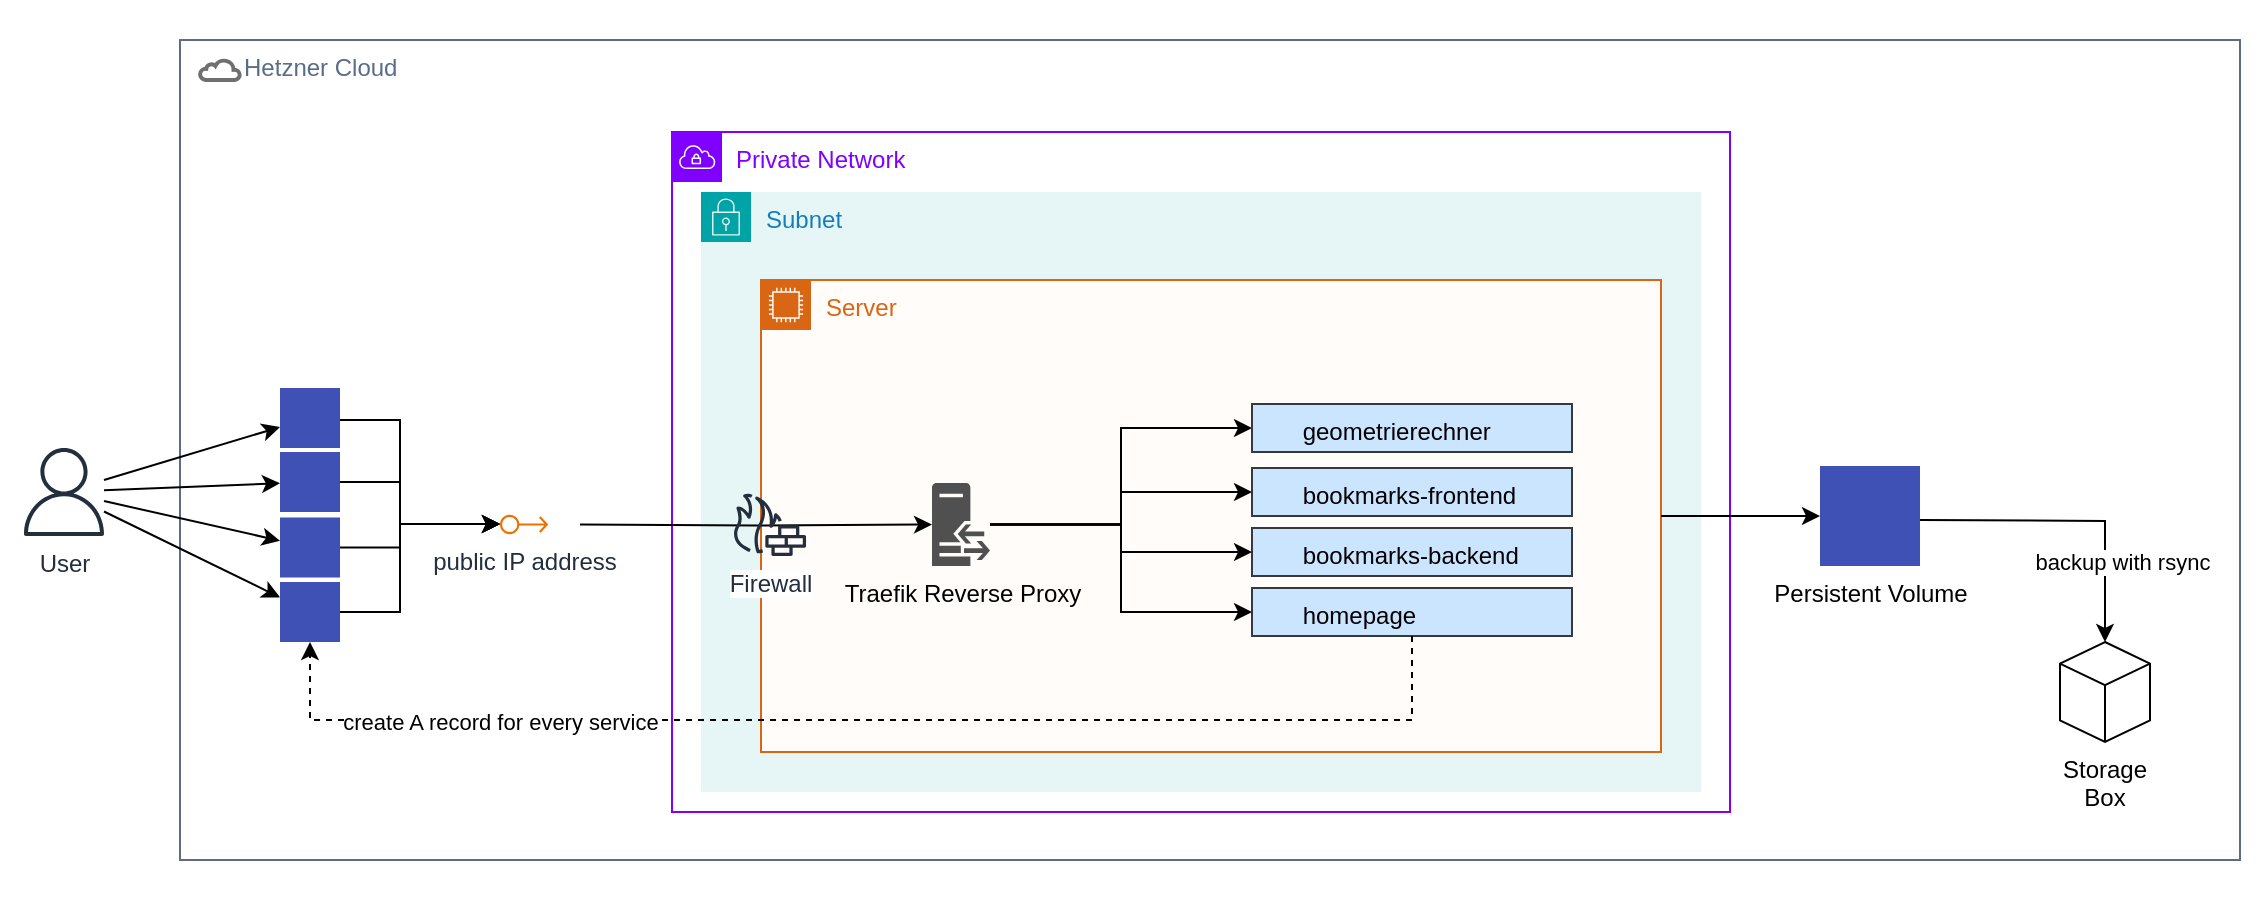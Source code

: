 <mxfile version="28.1.1">
  <diagram name="Page-1" id="2imwP-zkVOyZlrk1iVY8">
    <mxGraphModel dx="1406" dy="796" grid="1" gridSize="10" guides="1" tooltips="1" connect="1" arrows="1" fold="1" page="1" pageScale="1" pageWidth="850" pageHeight="1100" math="0" shadow="0">
      <root>
        <mxCell id="0" />
        <mxCell id="1" parent="0" />
        <mxCell id="xspWoxs1uRCUDUZxLF-f-118" value="" style="rounded=0;whiteSpace=wrap;html=1;strokeColor=none;" vertex="1" parent="1">
          <mxGeometry x="30" y="320" width="1130" height="450" as="geometry" />
        </mxCell>
        <mxCell id="xspWoxs1uRCUDUZxLF-f-41" value="&amp;nbsp; &amp;nbsp; &amp;nbsp; &amp;nbsp; &amp;nbsp;&lt;font&gt;Hetzner Cloud&lt;/font&gt;" style="fillColor=default;strokeColor=light-dark(#5A6C86,#DFDFDF);verticalAlign=top;fontStyle=0;fontColor=#5A6C86;whiteSpace=wrap;html=1;strokeWidth=1;align=left;" vertex="1" parent="1">
          <mxGeometry x="120" y="340" width="1030" height="410" as="geometry" />
        </mxCell>
        <mxCell id="xspWoxs1uRCUDUZxLF-f-84" value="Private Network" style="sketch=0;outlineConnect=0;gradientColor=none;html=1;whiteSpace=wrap;fontSize=12;fontStyle=0;shape=mxgraph.aws4.group;grIcon=mxgraph.aws4.group_vpc;strokeColor=#7F00FF;fillColor=none;verticalAlign=top;align=left;spacingLeft=30;fontColor=#7F00FF;dashed=0;" vertex="1" parent="1">
          <mxGeometry x="366" y="386" width="529" height="340" as="geometry" />
        </mxCell>
        <mxCell id="xspWoxs1uRCUDUZxLF-f-86" value="Subnet" style="points=[[0,0],[0.25,0],[0.5,0],[0.75,0],[1,0],[1,0.25],[1,0.5],[1,0.75],[1,1],[0.75,1],[0.5,1],[0.25,1],[0,1],[0,0.75],[0,0.5],[0,0.25]];outlineConnect=0;gradientColor=none;html=1;whiteSpace=wrap;fontSize=12;fontStyle=0;container=1;pointerEvents=0;collapsible=0;recursiveResize=0;shape=mxgraph.aws4.group;grIcon=mxgraph.aws4.group_security_group;grStroke=0;strokeColor=#00A4A6;fillColor=#E6F6F7;verticalAlign=top;align=left;spacingLeft=30;fontColor=#147EBA;dashed=0;" vertex="1" parent="1">
          <mxGeometry x="380.5" y="416" width="500" height="300" as="geometry" />
        </mxCell>
        <mxCell id="xspWoxs1uRCUDUZxLF-f-88" value="Server" style="points=[[0,0],[0.25,0],[0.5,0],[0.75,0],[1,0],[1,0.25],[1,0.5],[1,0.75],[1,1],[0.75,1],[0.5,1],[0.25,1],[0,1],[0,0.75],[0,0.5],[0,0.25]];outlineConnect=0;gradientColor=none;html=1;whiteSpace=wrap;fontSize=12;fontStyle=0;container=1;pointerEvents=0;collapsible=0;recursiveResize=0;shape=mxgraph.aws4.group;grIcon=mxgraph.aws4.group_ec2_instance_contents;strokeColor=#D86613;fillColor=light-dark(#FFFCFA,#FFFCFA);verticalAlign=top;align=left;spacingLeft=30;fontColor=#D86613;dashed=0;" vertex="1" parent="xspWoxs1uRCUDUZxLF-f-86">
          <mxGeometry x="30" y="44" width="450" height="236" as="geometry" />
        </mxCell>
        <mxCell id="xspWoxs1uRCUDUZxLF-f-32" value="User" style="sketch=0;outlineConnect=0;fontColor=#232F3E;gradientColor=none;fillColor=#232F3D;strokeColor=none;dashed=0;verticalLabelPosition=bottom;verticalAlign=top;align=center;html=1;fontSize=12;fontStyle=0;aspect=fixed;pointerEvents=1;shape=mxgraph.aws4.user;" vertex="1" parent="1">
          <mxGeometry x="40" y="544" width="44" height="44" as="geometry" />
        </mxCell>
        <mxCell id="xspWoxs1uRCUDUZxLF-f-68" style="edgeStyle=orthogonalEdgeStyle;rounded=0;orthogonalLoop=1;jettySize=auto;html=1;" edge="1" parent="1" source="xspWoxs1uRCUDUZxLF-f-88" target="xspWoxs1uRCUDUZxLF-f-67">
          <mxGeometry relative="1" as="geometry">
            <mxPoint x="500" y="736" as="sourcePoint" />
            <Array as="points" />
          </mxGeometry>
        </mxCell>
        <mxCell id="xspWoxs1uRCUDUZxLF-f-43" value="Storage Box" style="html=1;whiteSpace=wrap;shape=isoCube2;backgroundOutline=1;isoAngle=15;align=center;labelPosition=center;verticalLabelPosition=bottom;verticalAlign=top;" vertex="1" parent="1">
          <mxGeometry x="1060" y="641" width="45" height="50" as="geometry" />
        </mxCell>
        <mxCell id="xspWoxs1uRCUDUZxLF-f-63" style="edgeStyle=orthogonalEdgeStyle;rounded=0;orthogonalLoop=1;jettySize=auto;html=1;entryX=0;entryY=0.5;entryDx=0;entryDy=0;" edge="1" parent="1" source="xspWoxs1uRCUDUZxLF-f-46" target="xspWoxs1uRCUDUZxLF-f-47">
          <mxGeometry relative="1" as="geometry" />
        </mxCell>
        <mxCell id="xspWoxs1uRCUDUZxLF-f-46" value="Traefik Reverse Proxy" style="sketch=0;pointerEvents=1;shadow=0;dashed=0;html=1;strokeColor=none;fillColor=#505050;labelPosition=center;verticalLabelPosition=bottom;verticalAlign=top;outlineConnect=0;align=center;shape=mxgraph.office.servers.reverse_proxy;" vertex="1" parent="1">
          <mxGeometry x="496" y="561.5" width="29" height="41.5" as="geometry" />
        </mxCell>
        <mxCell id="xspWoxs1uRCUDUZxLF-f-49" value="" style="group;align=left;" vertex="1" connectable="0" parent="1">
          <mxGeometry x="656" y="522" width="160" height="24" as="geometry" />
        </mxCell>
        <mxCell id="xspWoxs1uRCUDUZxLF-f-47" value="&lt;span style=&quot;line-height: 70%;&quot;&gt;&amp;nbsp; &amp;nbsp; &amp;nbsp; &amp;nbsp;geometrierechner&lt;/span&gt;" style="fillColor=#cce5ff;strokeColor=#36393d;verticalAlign=top;fontStyle=0;whiteSpace=wrap;html=1;align=left;" vertex="1" parent="xspWoxs1uRCUDUZxLF-f-49">
          <mxGeometry width="160" height="24" as="geometry" />
        </mxCell>
        <mxCell id="xspWoxs1uRCUDUZxLF-f-48" value="" style="shape=image;html=1;verticalAlign=top;verticalLabelPosition=bottom;labelBackgroundColor=#ffffff;imageAspect=0;aspect=fixed;image=https://icons.diagrams.net/icon-cache1/Unicons_Line_vol_3-2965/docker-1335.svg" vertex="1" parent="xspWoxs1uRCUDUZxLF-f-49">
          <mxGeometry width="24" height="24" as="geometry" />
        </mxCell>
        <mxCell id="xspWoxs1uRCUDUZxLF-f-54" value="" style="group;align=left;" vertex="1" connectable="0" parent="1">
          <mxGeometry x="656" y="554" width="160" height="24" as="geometry" />
        </mxCell>
        <mxCell id="xspWoxs1uRCUDUZxLF-f-55" value="&lt;span style=&quot;line-height: 70%;&quot;&gt;&amp;nbsp; &amp;nbsp; &amp;nbsp; &amp;nbsp;bookmarks-frontend&lt;/span&gt;" style="fillColor=#cce5ff;strokeColor=#36393d;verticalAlign=top;fontStyle=0;whiteSpace=wrap;html=1;align=left;" vertex="1" parent="xspWoxs1uRCUDUZxLF-f-54">
          <mxGeometry width="160" height="24" as="geometry" />
        </mxCell>
        <mxCell id="xspWoxs1uRCUDUZxLF-f-56" value="" style="shape=image;html=1;verticalAlign=top;verticalLabelPosition=bottom;labelBackgroundColor=#ffffff;imageAspect=0;aspect=fixed;image=https://icons.diagrams.net/icon-cache1/Unicons_Line_vol_3-2965/docker-1335.svg" vertex="1" parent="xspWoxs1uRCUDUZxLF-f-54">
          <mxGeometry width="24" height="24" as="geometry" />
        </mxCell>
        <mxCell id="xspWoxs1uRCUDUZxLF-f-57" value="" style="group;align=left;" vertex="1" connectable="0" parent="1">
          <mxGeometry x="656" y="584" width="160" height="24" as="geometry" />
        </mxCell>
        <mxCell id="xspWoxs1uRCUDUZxLF-f-58" value="&lt;span style=&quot;line-height: 70%;&quot;&gt;&amp;nbsp; &amp;nbsp; &amp;nbsp; &amp;nbsp;bookmarks-backend&lt;/span&gt;" style="fillColor=#cce5ff;strokeColor=#36393d;verticalAlign=top;fontStyle=0;whiteSpace=wrap;html=1;align=left;" vertex="1" parent="xspWoxs1uRCUDUZxLF-f-57">
          <mxGeometry width="160" height="24" as="geometry" />
        </mxCell>
        <mxCell id="xspWoxs1uRCUDUZxLF-f-59" value="" style="shape=image;html=1;verticalAlign=top;verticalLabelPosition=bottom;labelBackgroundColor=#ffffff;imageAspect=0;aspect=fixed;image=https://icons.diagrams.net/icon-cache1/Unicons_Line_vol_3-2965/docker-1335.svg" vertex="1" parent="xspWoxs1uRCUDUZxLF-f-57">
          <mxGeometry width="24" height="24" as="geometry" />
        </mxCell>
        <mxCell id="xspWoxs1uRCUDUZxLF-f-60" value="" style="group;align=left;" vertex="1" connectable="0" parent="1">
          <mxGeometry x="656" y="614" width="160" height="24" as="geometry" />
        </mxCell>
        <mxCell id="xspWoxs1uRCUDUZxLF-f-61" value="&lt;span style=&quot;line-height: 70%;&quot;&gt;&amp;nbsp; &amp;nbsp; &amp;nbsp; &amp;nbsp;homepage&lt;/span&gt;" style="fillColor=#cce5ff;strokeColor=#36393d;verticalAlign=top;fontStyle=0;whiteSpace=wrap;html=1;align=left;" vertex="1" parent="xspWoxs1uRCUDUZxLF-f-60">
          <mxGeometry width="160" height="24" as="geometry" />
        </mxCell>
        <mxCell id="xspWoxs1uRCUDUZxLF-f-62" value="" style="shape=image;html=1;verticalAlign=top;verticalLabelPosition=bottom;labelBackgroundColor=#ffffff;imageAspect=0;aspect=fixed;image=https://icons.diagrams.net/icon-cache1/Unicons_Line_vol_3-2965/docker-1335.svg" vertex="1" parent="xspWoxs1uRCUDUZxLF-f-60">
          <mxGeometry width="24" height="24" as="geometry" />
        </mxCell>
        <mxCell id="xspWoxs1uRCUDUZxLF-f-64" style="edgeStyle=orthogonalEdgeStyle;rounded=0;orthogonalLoop=1;jettySize=auto;html=1;entryX=0;entryY=0.5;entryDx=0;entryDy=0;" edge="1" parent="1" source="xspWoxs1uRCUDUZxLF-f-46" target="xspWoxs1uRCUDUZxLF-f-56">
          <mxGeometry relative="1" as="geometry" />
        </mxCell>
        <mxCell id="xspWoxs1uRCUDUZxLF-f-65" style="edgeStyle=orthogonalEdgeStyle;rounded=0;orthogonalLoop=1;jettySize=auto;html=1;" edge="1" parent="1" source="xspWoxs1uRCUDUZxLF-f-46" target="xspWoxs1uRCUDUZxLF-f-59">
          <mxGeometry relative="1" as="geometry" />
        </mxCell>
        <mxCell id="xspWoxs1uRCUDUZxLF-f-66" style="edgeStyle=orthogonalEdgeStyle;rounded=0;orthogonalLoop=1;jettySize=auto;html=1;entryX=0;entryY=0.5;entryDx=0;entryDy=0;" edge="1" parent="1" source="xspWoxs1uRCUDUZxLF-f-46" target="xspWoxs1uRCUDUZxLF-f-62">
          <mxGeometry relative="1" as="geometry" />
        </mxCell>
        <mxCell id="xspWoxs1uRCUDUZxLF-f-67" value="Persistent Volume" style="fillColor=#3F51B5;aspect=fixed;sketch=0;pointerEvents=1;shadow=0;dashed=0;html=1;strokeColor=none;labelPosition=center;verticalLabelPosition=bottom;outlineConnect=0;verticalAlign=top;align=center;shape=mxgraph.openstack.cinder_volume;" vertex="1" parent="1">
          <mxGeometry x="940" y="553" width="50" height="50" as="geometry" />
        </mxCell>
        <mxCell id="xspWoxs1uRCUDUZxLF-f-71" style="edgeStyle=orthogonalEdgeStyle;rounded=0;orthogonalLoop=1;jettySize=auto;html=1;" edge="1" parent="1" target="xspWoxs1uRCUDUZxLF-f-43">
          <mxGeometry relative="1" as="geometry">
            <mxPoint x="990" y="580" as="sourcePoint" />
            <mxPoint x="946.24" y="690" as="targetPoint" />
          </mxGeometry>
        </mxCell>
        <mxCell id="xspWoxs1uRCUDUZxLF-f-72" value="backup with rsync" style="edgeLabel;html=1;align=center;verticalAlign=middle;resizable=0;points=[];" vertex="1" connectable="0" parent="xspWoxs1uRCUDUZxLF-f-71">
          <mxGeometry x="0.25" y="2" relative="1" as="geometry">
            <mxPoint x="6" y="17" as="offset" />
          </mxGeometry>
        </mxCell>
        <mxCell id="xspWoxs1uRCUDUZxLF-f-73" value="" style="fillColor=#3F51B5;aspect=fixed;sketch=0;pointerEvents=1;shadow=0;dashed=0;html=1;strokeColor=none;labelPosition=center;verticalLabelPosition=bottom;outlineConnect=0;verticalAlign=top;align=center;shape=mxgraph.openstack.designate_recordset;" vertex="1" parent="1">
          <mxGeometry x="170" y="514" width="30" height="30" as="geometry" />
        </mxCell>
        <mxCell id="xspWoxs1uRCUDUZxLF-f-112" style="edgeStyle=orthogonalEdgeStyle;rounded=0;orthogonalLoop=1;jettySize=auto;html=1;" edge="1" parent="1" source="xspWoxs1uRCUDUZxLF-f-76" target="xspWoxs1uRCUDUZxLF-f-90">
          <mxGeometry relative="1" as="geometry">
            <Array as="points">
              <mxPoint x="230" y="561" />
              <mxPoint x="230" y="582" />
            </Array>
          </mxGeometry>
        </mxCell>
        <mxCell id="xspWoxs1uRCUDUZxLF-f-76" value="" style="fillColor=#3F51B5;aspect=fixed;sketch=0;pointerEvents=1;shadow=0;dashed=0;html=1;strokeColor=none;labelPosition=center;verticalLabelPosition=bottom;outlineConnect=0;verticalAlign=top;align=center;shape=mxgraph.openstack.designate_recordset;" vertex="1" parent="1">
          <mxGeometry x="170" y="546" width="30" height="30" as="geometry" />
        </mxCell>
        <mxCell id="xspWoxs1uRCUDUZxLF-f-78" value="" style="fillColor=#3F51B5;aspect=fixed;sketch=0;pointerEvents=1;shadow=0;dashed=0;html=1;strokeColor=none;labelPosition=center;verticalLabelPosition=bottom;outlineConnect=0;verticalAlign=top;align=center;shape=mxgraph.openstack.designate_recordset;" vertex="1" parent="1">
          <mxGeometry x="170" y="578.75" width="30" height="30" as="geometry" />
        </mxCell>
        <mxCell id="xspWoxs1uRCUDUZxLF-f-95" style="edgeStyle=orthogonalEdgeStyle;rounded=0;orthogonalLoop=1;jettySize=auto;html=1;" edge="1" parent="1" source="xspWoxs1uRCUDUZxLF-f-73" target="xspWoxs1uRCUDUZxLF-f-90">
          <mxGeometry relative="1" as="geometry">
            <Array as="points">
              <mxPoint x="230" y="530" />
              <mxPoint x="230" y="582" />
            </Array>
          </mxGeometry>
        </mxCell>
        <mxCell id="xspWoxs1uRCUDUZxLF-f-83" value="" style="html=1;verticalLabelPosition=bottom;align=center;labelBackgroundColor=#ffffff;verticalAlign=top;strokeWidth=2;strokeColor=light-dark(#6F6F6F,#32A0FF);shadow=0;dashed=0;shape=mxgraph.ios7.icons.cloud;fontColor=#040404;" vertex="1" parent="1">
          <mxGeometry x="130" y="350" width="20" height="10" as="geometry" />
        </mxCell>
        <mxCell id="xspWoxs1uRCUDUZxLF-f-110" style="edgeStyle=orthogonalEdgeStyle;rounded=0;orthogonalLoop=1;jettySize=auto;html=1;" edge="1" parent="1" target="xspWoxs1uRCUDUZxLF-f-46">
          <mxGeometry relative="1" as="geometry">
            <mxPoint x="320" y="582.25" as="sourcePoint" />
            <Array as="points" />
          </mxGeometry>
        </mxCell>
        <mxCell id="xspWoxs1uRCUDUZxLF-f-90" value="public&amp;nbsp;&lt;span style=&quot;background-color: transparent; color: light-dark(rgb(35, 47, 62), rgb(189, 199, 212));&quot;&gt;IP address&lt;/span&gt;" style="sketch=0;outlineConnect=0;fontColor=#232F3E;gradientColor=none;fillColor=#ED7100;strokeColor=none;dashed=0;verticalLabelPosition=bottom;verticalAlign=top;align=center;html=1;fontSize=12;fontStyle=0;aspect=fixed;pointerEvents=1;shape=mxgraph.aws4.elastic_ip_address;" vertex="1" parent="1">
          <mxGeometry x="280" y="577.25" width="24" height="10" as="geometry" />
        </mxCell>
        <mxCell id="xspWoxs1uRCUDUZxLF-f-97" value="" style="rounded=0;orthogonalLoop=1;jettySize=auto;html=1;" edge="1" parent="1" source="xspWoxs1uRCUDUZxLF-f-32" target="xspWoxs1uRCUDUZxLF-f-73">
          <mxGeometry relative="1" as="geometry">
            <mxPoint x="172" y="585" as="sourcePoint" />
            <mxPoint x="371" y="585" as="targetPoint" />
          </mxGeometry>
        </mxCell>
        <mxCell id="xspWoxs1uRCUDUZxLF-f-70" value="&lt;span&gt;Firewall&lt;/span&gt;" style="outlineConnect=0;fontColor=#232F3E;gradientColor=none;fillColor=#232F3D;strokeColor=none;dashed=0;verticalLabelPosition=bottom;verticalAlign=top;align=center;html=1;fontSize=12;fontStyle=0;aspect=fixed;pointerEvents=1;shape=mxgraph.aws4.generic_firewall;labelBackgroundColor=default;shadow=0;labelBorderColor=none;" vertex="1" parent="1">
          <mxGeometry x="396" y="566.5" width="37.23" height="31.5" as="geometry" />
        </mxCell>
        <mxCell id="xspWoxs1uRCUDUZxLF-f-107" value="" style="rounded=0;orthogonalLoop=1;jettySize=auto;html=1;" edge="1" parent="1" source="xspWoxs1uRCUDUZxLF-f-32" target="xspWoxs1uRCUDUZxLF-f-76">
          <mxGeometry relative="1" as="geometry">
            <mxPoint x="172" y="585" as="sourcePoint" />
            <mxPoint x="371" y="585" as="targetPoint" />
          </mxGeometry>
        </mxCell>
        <mxCell id="xspWoxs1uRCUDUZxLF-f-108" value="" style="rounded=0;orthogonalLoop=1;jettySize=auto;html=1;" edge="1" parent="1" source="xspWoxs1uRCUDUZxLF-f-32" target="xspWoxs1uRCUDUZxLF-f-78">
          <mxGeometry relative="1" as="geometry">
            <mxPoint x="172" y="585" as="sourcePoint" />
            <mxPoint x="371" y="585" as="targetPoint" />
          </mxGeometry>
        </mxCell>
        <mxCell id="xspWoxs1uRCUDUZxLF-f-109" value="" style="rounded=0;orthogonalLoop=1;jettySize=auto;html=1;" edge="1" parent="1" source="xspWoxs1uRCUDUZxLF-f-32" target="xspWoxs1uRCUDUZxLF-f-80">
          <mxGeometry relative="1" as="geometry">
            <mxPoint x="172" y="585" as="sourcePoint" />
            <mxPoint x="371" y="585" as="targetPoint" />
          </mxGeometry>
        </mxCell>
        <mxCell id="xspWoxs1uRCUDUZxLF-f-111" value="" style="edgeStyle=orthogonalEdgeStyle;rounded=0;orthogonalLoop=1;jettySize=auto;html=1;dashed=1;" edge="1" parent="1" source="xspWoxs1uRCUDUZxLF-f-61" target="xspWoxs1uRCUDUZxLF-f-80">
          <mxGeometry relative="1" as="geometry">
            <mxPoint x="800" y="596" as="sourcePoint" />
            <mxPoint x="185" y="609" as="targetPoint" />
            <Array as="points">
              <mxPoint x="736" y="680" />
              <mxPoint x="185" y="680" />
            </Array>
          </mxGeometry>
        </mxCell>
        <mxCell id="xspWoxs1uRCUDUZxLF-f-117" value="create A record for every service" style="edgeLabel;html=1;align=center;verticalAlign=middle;resizable=0;points=[];" vertex="1" connectable="0" parent="xspWoxs1uRCUDUZxLF-f-111">
          <mxGeometry x="-0.199" y="1" relative="1" as="geometry">
            <mxPoint x="-245" as="offset" />
          </mxGeometry>
        </mxCell>
        <mxCell id="xspWoxs1uRCUDUZxLF-f-114" style="edgeStyle=orthogonalEdgeStyle;rounded=0;orthogonalLoop=1;jettySize=auto;html=1;" edge="1" parent="1" source="xspWoxs1uRCUDUZxLF-f-80" target="xspWoxs1uRCUDUZxLF-f-90">
          <mxGeometry relative="1" as="geometry">
            <Array as="points">
              <mxPoint x="230" y="626" />
              <mxPoint x="230" y="582" />
            </Array>
          </mxGeometry>
        </mxCell>
        <mxCell id="xspWoxs1uRCUDUZxLF-f-80" value="" style="fillColor=#3F51B5;aspect=fixed;sketch=0;pointerEvents=1;shadow=0;dashed=0;html=1;strokeColor=none;labelPosition=center;verticalLabelPosition=bottom;outlineConnect=0;verticalAlign=top;align=center;shape=mxgraph.openstack.designate_recordset;" vertex="1" parent="1">
          <mxGeometry x="170" y="611" width="30" height="30" as="geometry" />
        </mxCell>
        <mxCell id="xspWoxs1uRCUDUZxLF-f-116" style="edgeStyle=orthogonalEdgeStyle;rounded=0;orthogonalLoop=1;jettySize=auto;html=1;" edge="1" parent="1" source="xspWoxs1uRCUDUZxLF-f-78" target="xspWoxs1uRCUDUZxLF-f-90">
          <mxGeometry relative="1" as="geometry">
            <Array as="points">
              <mxPoint x="230" y="594" />
              <mxPoint x="230" y="582" />
            </Array>
          </mxGeometry>
        </mxCell>
      </root>
    </mxGraphModel>
  </diagram>
</mxfile>
